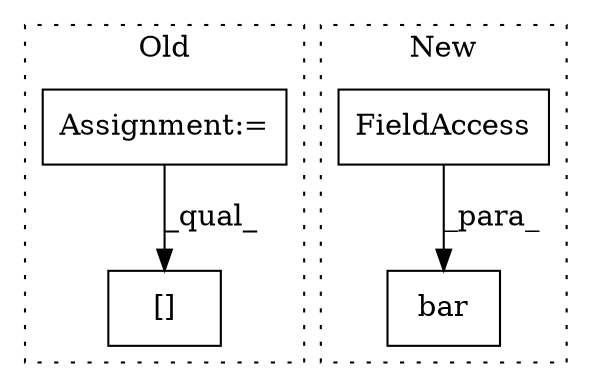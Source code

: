 digraph G {
subgraph cluster0 {
1 [label="[]" a="2" s="883,891" l="7,1" shape="box"];
4 [label="Assignment:=" a="7" s="99" l="1" shape="box"];
label = "Old";
style="dotted";
}
subgraph cluster1 {
2 [label="bar" a="32" s="687,756" l="4,1" shape="box"];
3 [label="FieldAccess" a="22" s="709" l="11" shape="box"];
label = "New";
style="dotted";
}
3 -> 2 [label="_para_"];
4 -> 1 [label="_qual_"];
}